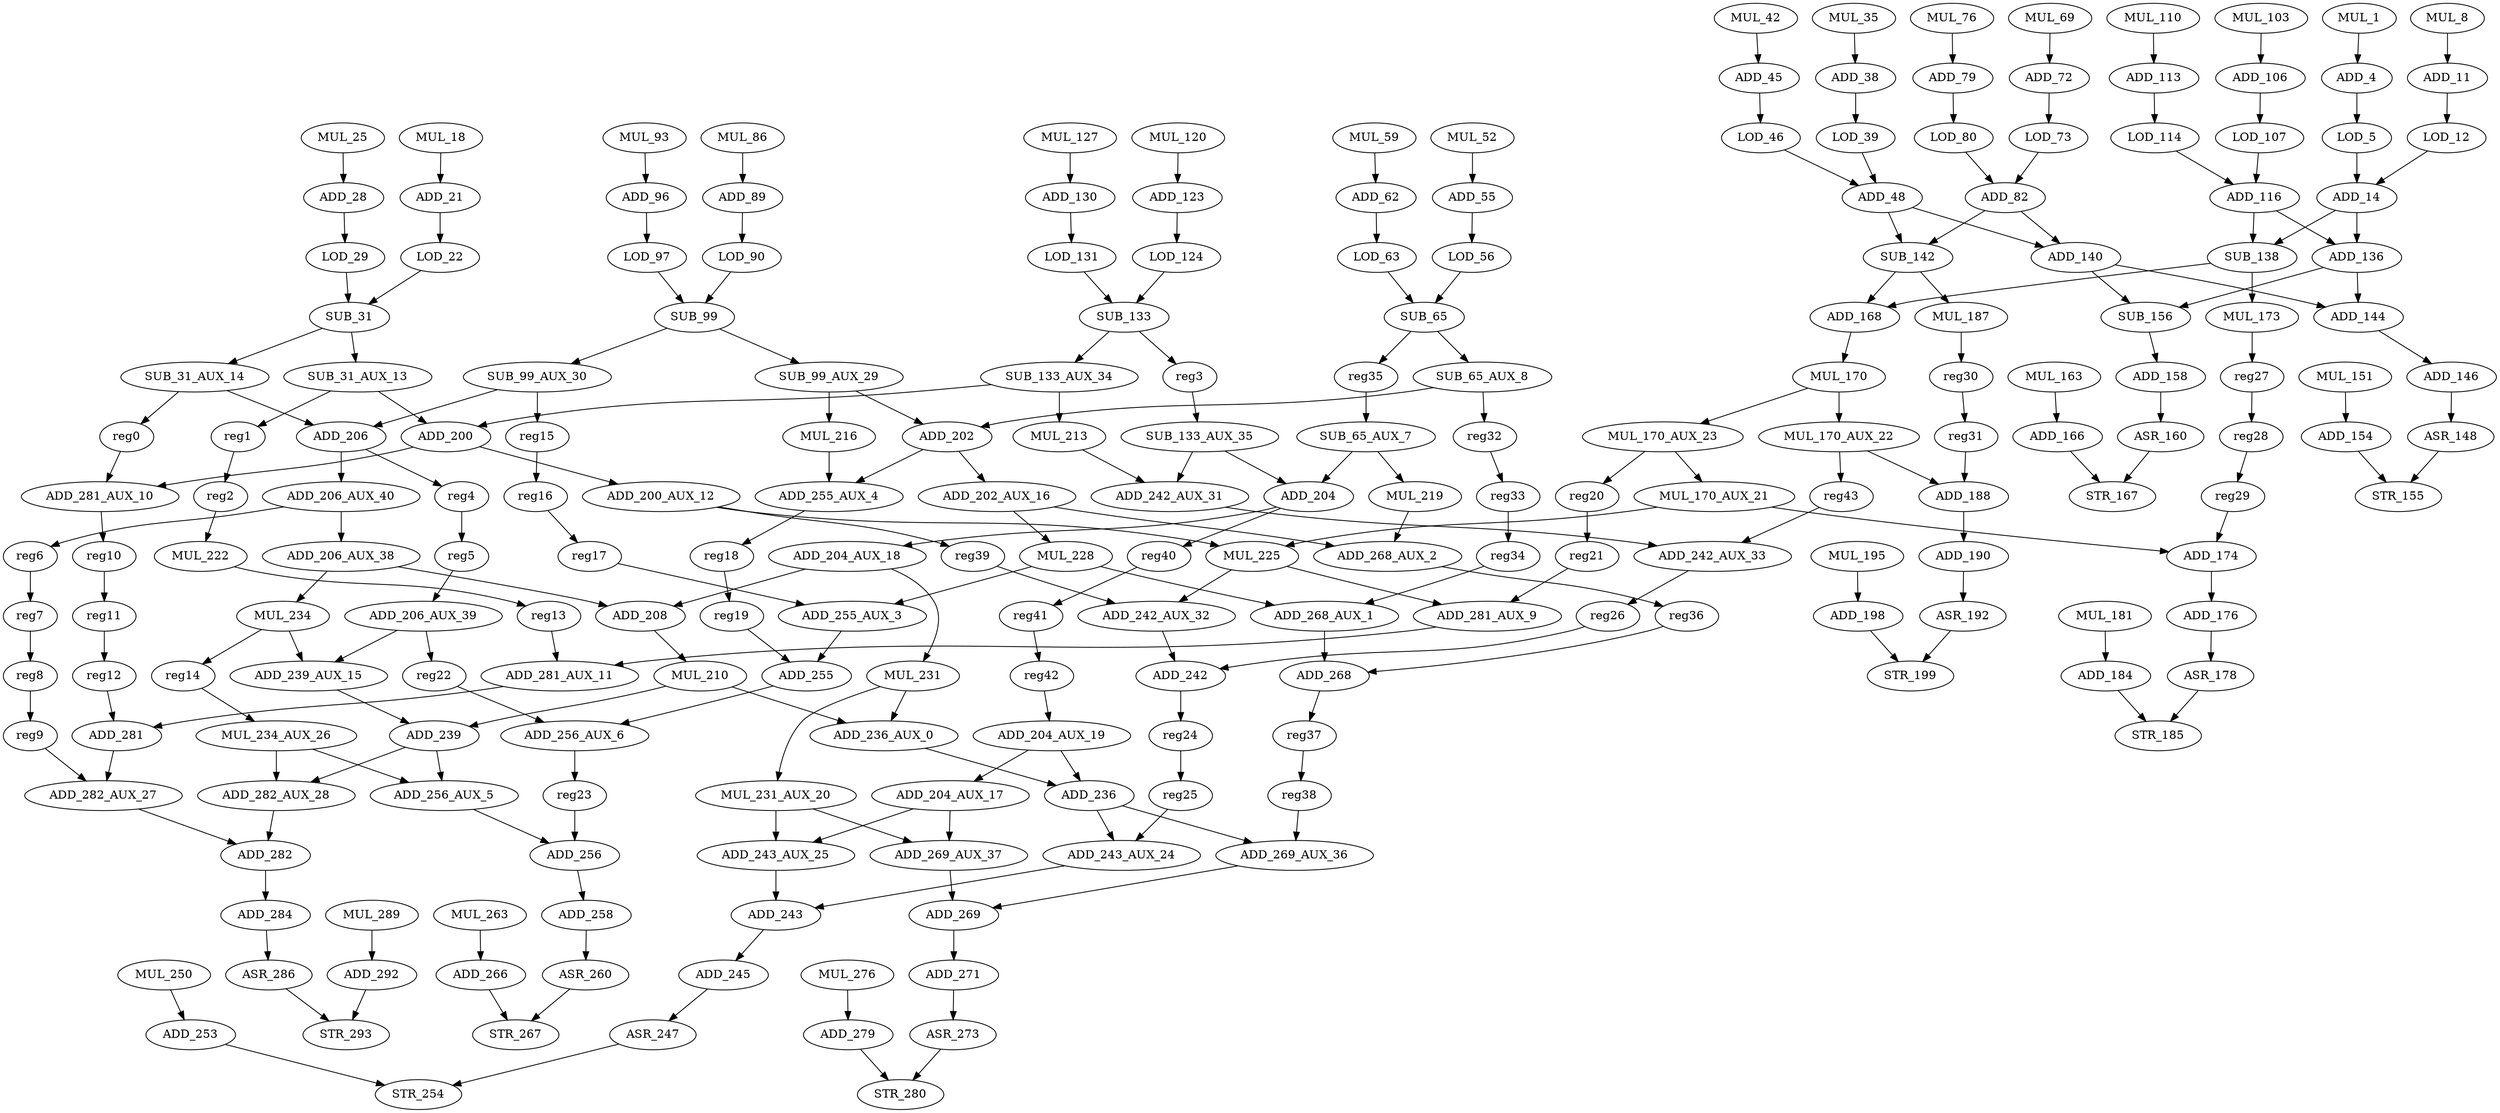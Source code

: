 digraph "jpeg_fdct_islow" {
ADD_190 [label=ADD_190];
SUB_138 [label=SUB_138];
MUL_228 [label=MUL_228];
ADD_239_AUX_15 [label=ADD_239_AUX_15];
ADD_271 [label=ADD_271];
LOD_131 [label=LOD_131];
ADD_279 [label=ADD_279];
ADD_255_AUX_4 [label=ADD_255_AUX_4];
ADD_239 [label=ADD_239];
LOD_12 [label=LOD_12];
ADD_284 [label=ADD_284];
SUB_133_AUX_34 [label=SUB_133_AUX_34];
ADD_206 [label=ADD_206];
ADD_292 [label=ADD_292];
MUL_187 [label=MUL_187];
MUL_69 [label=MUL_69];
ADD_253 [label=ADD_253];
SUB_156 [label=SUB_156];
ADD_106 [label=ADD_106];
MUL_263 [label=MUL_263];
ADD_204_AUX_18 [label=ADD_204_AUX_18];
SUB_133_AUX_35 [label=SUB_133_AUX_35];
SUB_31_AUX_13 [label=SUB_31_AUX_13];
LOD_63 [label=LOD_63];
MUL_225 [label=MUL_225];
ADD_28 [label=ADD_28];
ADD_202_AUX_16 [label=ADD_202_AUX_16];
ADD_146 [label=ADD_146];
SUB_99 [label=SUB_99];
MUL_25 [label=MUL_25];
ASR_260 [label=ASR_260];
MUL_222 [label=MUL_222];
ADD_268 [label=ADD_268];
STR_280 [label=STR_280];
MUL_234 [label=MUL_234];
ADD_281_AUX_10 [label=ADD_281_AUX_10];
STR_293 [label=STR_293];
ADD_281_AUX_9 [label=ADD_281_AUX_9];
ADD_136 [label=ADD_136];
MUL_93 [label=MUL_93];
ADD_206_AUX_40 [label=ADD_206_AUX_40];
ADD_242 [label=ADD_242];
ADD_200 [label=ADD_200];
ADD_208 [label=ADD_208];
ADD_243_AUX_24 [label=ADD_243_AUX_24];
ADD_14 [label=ADD_14];
ADD_204 [label=ADD_204];
MUL_210 [label=MUL_210];
ADD_245 [label=ADD_245];
MUL_216 [label=MUL_216];
MUL_18 [label=MUL_18];
MUL_120 [label=MUL_120];
ADD_282 [label=ADD_282];
ADD_62 [label=ADD_62];
ADD_242_AUX_32 [label=ADD_242_AUX_32];
ADD_158 [label=ADD_158];
MUL_276 [label=MUL_276];
SUB_65_AUX_7 [label=SUB_65_AUX_7];
LOD_46 [label=LOD_46];
SUB_99_AUX_30 [label=SUB_99_AUX_30];
ADD_255 [label=ADD_255];
MUL_163 [label=MUL_163];
ADD_269 [label=ADD_269];
MUL_110 [label=MUL_110];
MUL_86 [label=MUL_86];
STR_185 [label=STR_185];
ADD_198 [label=ADD_198];
ADD_184 [label=ADD_184];
ADD_206_AUX_38 [label=ADD_206_AUX_38];
ASR_286 [label=ASR_286];
MUL_234_AUX_26 [label=MUL_234_AUX_26];
ADD_89 [label=ADD_89];
ADD_204_AUX_19 [label=ADD_204_AUX_19];
MUL_195 [label=MUL_195];
ADD_174 [label=ADD_174];
ADD_268_AUX_1 [label=ADD_268_AUX_1];
MUL_213 [label=MUL_213];
MUL_151 [label=MUL_151];
ADD_176 [label=ADD_176];
ADD_206_AUX_39 [label=ADD_206_AUX_39];
ASR_160 [label=ASR_160];
MUL_170 [label=MUL_170];
MUL_231 [label=MUL_231];
LOD_97 [label=LOD_97];
MUL_127 [label=MUL_127];
ADD_269_AUX_36 [label=ADD_269_AUX_36];
ADD_48 [label=ADD_48];
ADD_243 [label=ADD_243];
ADD_282_AUX_27 [label=ADD_282_AUX_27];
ADD_82 [label=ADD_82];
ASR_192 [label=ASR_192];
SUB_133 [label=SUB_133];
LOD_80 [label=LOD_80];
ADD_243_AUX_25 [label=ADD_243_AUX_25];
MUL_42 [label=MUL_42];
ADD_204_AUX_17 [label=ADD_204_AUX_17];
ADD_116 [label=ADD_116];
ADD_242_AUX_33 [label=ADD_242_AUX_33];
ADD_256_AUX_6 [label=ADD_256_AUX_6];
STR_167 [label=STR_167];
ADD_242_AUX_31 [label=ADD_242_AUX_31];
LOD_29 [label=LOD_29];
ADD_202 [label=ADD_202];
ADD_4 [label=ADD_4];
MUL_231_AUX_20 [label=MUL_231_AUX_20];
LOD_39 [label=LOD_39];
MUL_52 [label=MUL_52];
ADD_236 [label=ADD_236];
ADD_282_AUX_28 [label=ADD_282_AUX_28];
ASR_273 [label=ASR_273];
LOD_124 [label=LOD_124];
ADD_96 [label=ADD_96];
MUL_289 [label=MUL_289];
SUB_65_AUX_8 [label=SUB_65_AUX_8];
ADD_256_AUX_5 [label=ADD_256_AUX_5];
SUB_99_AUX_29 [label=SUB_99_AUX_29];
SUB_142 [label=SUB_142];
MUL_59 [label=MUL_59];
LOD_107 [label=LOD_107];
MUL_219 [label=MUL_219];
ASR_148 [label=ASR_148];
LOD_5 [label=LOD_5];
LOD_73 [label=LOD_73];
MUL_76 [label=MUL_76];
LOD_22 [label=LOD_22];
STR_267 [label=STR_267];
ASR_178 [label=ASR_178];
ADD_72 [label=ADD_72];
ADD_268_AUX_2 [label=ADD_268_AUX_2];
ADD_281 [label=ADD_281];
ADD_79 [label=ADD_79];
ADD_168 [label=ADD_168];
MUL_250 [label=MUL_250];
ADD_255_AUX_3 [label=ADD_255_AUX_3];
MUL_8 [label=MUL_8];
SUB_31 [label=SUB_31];
ADD_166 [label=ADD_166];
ASR_247 [label=ASR_247];
ADD_256 [label=ADD_256];
ADD_38 [label=ADD_38];
ADD_11 [label=ADD_11];
MUL_170_AUX_23 [label=MUL_170_AUX_23];
MUL_173 [label=MUL_173];
ADD_266 [label=ADD_266];
ADD_188 [label=ADD_188];
ADD_200_AUX_12 [label=ADD_200_AUX_12];
ADD_140 [label=ADD_140];
ADD_258 [label=ADD_258];
ADD_154 [label=ADD_154];
LOD_114 [label=LOD_114];
MUL_35 [label=MUL_35];
ADD_21 [label=ADD_21];
LOD_90 [label=LOD_90];
STR_155 [label=STR_155];
LOD_56 [label=LOD_56];
SUB_31_AUX_14 [label=SUB_31_AUX_14];
STR_254 [label=STR_254];
ADD_123 [label=ADD_123];
ADD_236_AUX_0 [label=ADD_236_AUX_0];
ADD_144 [label=ADD_144];
ADD_269_AUX_37 [label=ADD_269_AUX_37];
ADD_55 [label=ADD_55];
MUL_170_AUX_21 [label=MUL_170_AUX_21];
STR_199 [label=STR_199];
MUL_170_AUX_22 [label=MUL_170_AUX_22];
MUL_181 [label=MUL_181];
ADD_113 [label=ADD_113];
ADD_281_AUX_11 [label=ADD_281_AUX_11];
ADD_45 [label=ADD_45];
MUL_1 [label=MUL_1];
ADD_130 [label=ADD_130];
SUB_65 [label=SUB_65];
MUL_103 [label=MUL_103];
reg15 [label=reg15];
reg16 [label=reg16];
reg17 [label=reg17];
reg14 [label=reg14];
reg22 [label=reg22];
reg3 [label=reg3];
reg0 [label=reg0];
reg13 [label=reg13];
reg37 [label=reg37];
reg38 [label=reg38];
reg27 [label=reg27];
reg28 [label=reg28];
reg29 [label=reg29];
reg43 [label=reg43];
reg35 [label=reg35];
reg24 [label=reg24];
reg25 [label=reg25];
reg6 [label=reg6];
reg7 [label=reg7];
reg8 [label=reg8];
reg9 [label=reg9];
reg20 [label=reg20];
reg21 [label=reg21];
reg40 [label=reg40];
reg41 [label=reg41];
reg42 [label=reg42];
reg26 [label=reg26];
reg39 [label=reg39];
reg23 [label=reg23];
reg4 [label=reg4];
reg5 [label=reg5];
reg36 [label=reg36];
reg1 [label=reg1];
reg2 [label=reg2];
reg10 [label=reg10];
reg11 [label=reg11];
reg12 [label=reg12];
reg18 [label=reg18];
reg19 [label=reg19];
reg32 [label=reg32];
reg33 [label=reg33];
reg34 [label=reg34];
reg30 [label=reg30];
reg31 [label=reg31];
ADD_190 -> ASR_192  [key=0, name=75];
SUB_138 -> MUL_173  [key=0, name=50];
SUB_138 -> ADD_168  [key=0, name=118];
MUL_228 -> ADD_255_AUX_3  [key=0, name=69];
MUL_228 -> ADD_268_AUX_1  [key=0, name=107];
ADD_239_AUX_15 -> ADD_239  [key=0, name=0];
ADD_271 -> ASR_273  [key=0, name=200];
LOD_131 -> SUB_133  [key=0, name=137];
ADD_279 -> STR_280  [key=0, name=126];
ADD_255_AUX_4 -> reg18  [key=0, name=194];
ADD_239 -> ADD_256_AUX_5  [key=0, name=9];
ADD_239 -> ADD_282_AUX_28  [key=0, name=139];
LOD_12 -> ADD_14  [key=0, name=151];
ADD_284 -> ASR_286  [key=0, name=41];
SUB_133_AUX_34 -> MUL_213  [key=0, name=76];
SUB_133_AUX_34 -> ADD_200  [key=0, name=124];
ADD_206 -> ADD_206_AUX_40  [key=0, name=108];
ADD_206 -> reg4  [key=0, name=149];
ADD_292 -> STR_293  [key=0, name=138];
MUL_187 -> reg30  [key=0, name=201];
MUL_69 -> ADD_72  [key=0, name=174];
ADD_253 -> STR_254  [key=0, name=49];
SUB_156 -> ADD_158  [key=0, name=20];
ADD_106 -> LOD_107  [key=0, name=45];
MUL_263 -> ADD_266  [key=0, name=99];
ADD_204_AUX_18 -> ADD_208  [key=0, name=63];
ADD_204_AUX_18 -> MUL_231  [key=0, name=188];
SUB_133_AUX_35 -> ADD_242_AUX_31  [key=0, name=38];
SUB_133_AUX_35 -> ADD_204  [key=0, name=119];
SUB_31_AUX_13 -> ADD_200  [key=0, name=148];
SUB_31_AUX_13 -> reg1  [key=0, name=182];
LOD_63 -> SUB_65  [key=0, name=121];
MUL_225 -> ADD_242_AUX_32  [key=0, name=93];
MUL_225 -> ADD_281_AUX_9  [key=0, name=112];
ADD_28 -> LOD_29  [key=0, name=184];
ADD_202_AUX_16 -> MUL_228  [key=0, name=48];
ADD_202_AUX_16 -> ADD_268_AUX_2  [key=0, name=86];
ADD_146 -> ASR_148  [key=0, name=82];
SUB_99 -> SUB_99_AUX_29  [key=0, name=1];
SUB_99 -> SUB_99_AUX_30  [key=0, name=117];
MUL_25 -> ADD_28  [key=0, name=81];
ASR_260 -> STR_267  [key=0, name=115];
MUL_222 -> reg13  [key=0, name=59];
ADD_268 -> reg37  [key=0, name=70];
MUL_234 -> reg14  [key=0, name=12];
MUL_234 -> ADD_239_AUX_15  [key=0, name=130];
ADD_281_AUX_10 -> reg10  [key=0, name=190];
ADD_281_AUX_9 -> ADD_281_AUX_11  [key=0, name=192];
ADD_136 -> ADD_144  [key=0, name=114];
ADD_136 -> SUB_156  [key=0, name=150];
MUL_93 -> ADD_96  [key=0, name=100];
ADD_206_AUX_40 -> ADD_206_AUX_38  [key=0, name=77];
ADD_206_AUX_40 -> reg6  [key=0, name=97];
ADD_242 -> reg24  [key=0, name=95];
ADD_200 -> ADD_281_AUX_10  [key=0, name=51];
ADD_200 -> ADD_200_AUX_12  [key=0, name=109];
ADD_208 -> MUL_210  [key=0, name=44];
ADD_243_AUX_24 -> ADD_243  [key=0, name=42];
ADD_14 -> ADD_136  [key=0, name=13];
ADD_14 -> SUB_138  [key=0, name=173];
ADD_204 -> ADD_204_AUX_18  [key=0, name=87];
ADD_204 -> reg40  [key=0, name=104];
MUL_210 -> ADD_236_AUX_0  [key=0, name=74];
MUL_210 -> ADD_239  [key=0, name=163];
ADD_245 -> ASR_247  [key=0, name=10];
MUL_216 -> ADD_255_AUX_4  [key=0, name=16];
MUL_18 -> ADD_21  [key=0, name=92];
MUL_120 -> ADD_123  [key=0, name=29];
ADD_282 -> ADD_284  [key=0, name=61];
ADD_62 -> LOD_63  [key=0, name=113];
ADD_242_AUX_32 -> ADD_242  [key=0, name=22];
ADD_158 -> ASR_160  [key=0, name=17];
MUL_276 -> ADD_279  [key=0, name=15];
SUB_65_AUX_7 -> MUL_219  [key=0, name=140];
SUB_65_AUX_7 -> ADD_204  [key=0, name=205];
LOD_46 -> ADD_48  [key=0, name=183];
SUB_99_AUX_30 -> reg15  [key=0, name=4];
SUB_99_AUX_30 -> ADD_206  [key=0, name=193];
ADD_255 -> ADD_256_AUX_6  [key=0, name=186];
MUL_163 -> ADD_166  [key=0, name=155];
ADD_269 -> ADD_271  [key=0, name=106];
MUL_110 -> ADD_113  [key=0, name=56];
MUL_86 -> ADD_89  [key=0, name=135];
ADD_198 -> STR_199  [key=0, name=165];
ADD_184 -> STR_185  [key=0, name=136];
ADD_206_AUX_38 -> ADD_208  [key=0, name=141];
ADD_206_AUX_38 -> MUL_234  [key=0, name=144];
ASR_286 -> STR_293  [key=0, name=204];
MUL_234_AUX_26 -> ADD_282_AUX_28  [key=0, name=66];
MUL_234_AUX_26 -> ADD_256_AUX_5  [key=0, name=157];
ADD_89 -> LOD_90  [key=0, name=110];
ADD_204_AUX_19 -> ADD_236  [key=0, name=26];
ADD_204_AUX_19 -> ADD_204_AUX_17  [key=0, name=187];
MUL_195 -> ADD_198  [key=0, name=207];
ADD_174 -> ADD_176  [key=0, name=176];
ADD_268_AUX_1 -> ADD_268  [key=0, name=25];
MUL_213 -> ADD_242_AUX_31  [key=0, name=105];
MUL_151 -> ADD_154  [key=0, name=79];
ADD_176 -> ASR_178  [key=0, name=116];
ADD_206_AUX_39 -> reg22  [key=0, name=19];
ADD_206_AUX_39 -> ADD_239_AUX_15  [key=0, name=111];
ASR_160 -> STR_167  [key=0, name=172];
MUL_170 -> MUL_170_AUX_23  [key=0, name=85];
MUL_170 -> MUL_170_AUX_22  [key=0, name=196];
MUL_231 -> ADD_236_AUX_0  [key=0, name=47];
MUL_231 -> MUL_231_AUX_20  [key=0, name=179];
LOD_97 -> SUB_99  [key=0, name=54];
MUL_127 -> ADD_130  [key=0, name=131];
ADD_269_AUX_36 -> ADD_269  [key=0, name=102];
ADD_48 -> SUB_142  [key=0, name=43];
ADD_48 -> ADD_140  [key=0, name=53];
ADD_243 -> ADD_245  [key=0, name=168];
ADD_282_AUX_27 -> ADD_282  [key=0, name=120];
ADD_82 -> SUB_142  [key=0, name=40];
ADD_82 -> ADD_140  [key=0, name=175];
ASR_192 -> STR_199  [key=0, name=161];
SUB_133 -> reg3  [key=0, name=24];
SUB_133 -> SUB_133_AUX_34  [key=0, name=177];
LOD_80 -> ADD_82  [key=0, name=195];
ADD_243_AUX_25 -> ADD_243  [key=0, name=46];
MUL_42 -> ADD_45  [key=0, name=178];
ADD_204_AUX_17 -> ADD_243_AUX_25  [key=0, name=67];
ADD_204_AUX_17 -> ADD_269_AUX_37  [key=0, name=152];
ADD_116 -> ADD_136  [key=0, name=91];
ADD_116 -> SUB_138  [key=0, name=167];
ADD_242_AUX_33 -> reg26  [key=0, name=123];
ADD_256_AUX_6 -> reg23  [key=0, name=134];
ADD_242_AUX_31 -> ADD_242_AUX_33  [key=0, name=159];
LOD_29 -> SUB_31  [key=0, name=145];
ADD_202 -> ADD_202_AUX_16  [key=0, name=71];
ADD_202 -> ADD_255_AUX_4  [key=0, name=169];
ADD_4 -> LOD_5  [key=0, name=128];
MUL_231_AUX_20 -> ADD_269_AUX_37  [key=0, name=5];
MUL_231_AUX_20 -> ADD_243_AUX_25  [key=0, name=6];
LOD_39 -> ADD_48  [key=0, name=199];
MUL_52 -> ADD_55  [key=0, name=39];
ADD_236 -> ADD_269_AUX_36  [key=0, name=14];
ADD_236 -> ADD_243_AUX_24  [key=0, name=202];
ADD_282_AUX_28 -> ADD_282  [key=0, name=146];
ASR_273 -> STR_280  [key=0, name=122];
LOD_124 -> SUB_133  [key=0, name=101];
ADD_96 -> LOD_97  [key=0, name=2];
MUL_289 -> ADD_292  [key=0, name=28];
SUB_65_AUX_8 -> ADD_202  [key=0, name=60];
SUB_65_AUX_8 -> reg32  [key=0, name=197];
ADD_256_AUX_5 -> ADD_256  [key=0, name=181];
SUB_99_AUX_29 -> MUL_216  [key=0, name=89];
SUB_99_AUX_29 -> ADD_202  [key=0, name=164];
SUB_142 -> MUL_187  [key=0, name=127];
SUB_142 -> ADD_168  [key=0, name=191];
MUL_59 -> ADD_62  [key=0, name=64];
LOD_107 -> ADD_116  [key=0, name=11];
MUL_219 -> ADD_268_AUX_2  [key=0, name=57];
ASR_148 -> STR_155  [key=0, name=8];
LOD_5 -> ADD_14  [key=0, name=198];
LOD_73 -> ADD_82  [key=0, name=129];
MUL_76 -> ADD_79  [key=0, name=142];
LOD_22 -> SUB_31  [key=0, name=185];
ASR_178 -> STR_185  [key=0, name=189];
ADD_72 -> LOD_73  [key=0, name=84];
ADD_268_AUX_2 -> reg36  [key=0, name=153];
ADD_281 -> ADD_282_AUX_27  [key=0, name=158];
ADD_79 -> LOD_80  [key=0, name=171];
ADD_168 -> MUL_170  [key=0, name=94];
MUL_250 -> ADD_253  [key=0, name=36];
ADD_255_AUX_3 -> ADD_255  [key=0, name=206];
MUL_8 -> ADD_11  [key=0, name=160];
SUB_31 -> SUB_31_AUX_14  [key=0, name=65];
SUB_31 -> SUB_31_AUX_13  [key=0, name=133];
ADD_166 -> STR_167  [key=0, name=23];
ASR_247 -> STR_254  [key=0, name=18];
ADD_256 -> ADD_258  [key=0, name=3];
ADD_38 -> LOD_39  [key=0, name=209];
ADD_11 -> LOD_12  [key=0, name=103];
MUL_170_AUX_23 -> MUL_170_AUX_21  [key=0, name=62];
MUL_170_AUX_23 -> reg20  [key=0, name=98];
MUL_173 -> reg27  [key=0, name=73];
ADD_266 -> STR_267  [key=0, name=27];
ADD_188 -> ADD_190  [key=0, name=78];
ADD_200_AUX_12 -> MUL_225  [key=0, name=34];
ADD_200_AUX_12 -> reg39  [key=0, name=125];
ADD_140 -> ADD_144  [key=0, name=32];
ADD_140 -> SUB_156  [key=0, name=156];
ADD_258 -> ASR_260  [key=0, name=208];
ADD_154 -> STR_155  [key=0, name=35];
LOD_114 -> ADD_116  [key=0, name=31];
MUL_35 -> ADD_38  [key=0, name=162];
ADD_21 -> LOD_22  [key=0, name=68];
LOD_90 -> SUB_99  [key=0, name=96];
LOD_56 -> SUB_65  [key=0, name=55];
SUB_31_AUX_14 -> reg0  [key=0, name=58];
SUB_31_AUX_14 -> ADD_206  [key=0, name=83];
ADD_123 -> LOD_124  [key=0, name=30];
ADD_236_AUX_0 -> ADD_236  [key=0, name=203];
ADD_144 -> ADD_146  [key=0, name=166];
ADD_269_AUX_37 -> ADD_269  [key=0, name=37];
ADD_55 -> LOD_56  [key=0, name=72];
MUL_170_AUX_21 -> ADD_174  [key=0, name=21];
MUL_170_AUX_21 -> MUL_225  [key=0, name=154];
MUL_170_AUX_22 -> ADD_188  [key=0, name=7];
MUL_170_AUX_22 -> reg43  [key=0, name=88];
MUL_181 -> ADD_184  [key=0, name=80];
ADD_113 -> LOD_114  [key=0, name=147];
ADD_281_AUX_11 -> ADD_281  [key=0, name=180];
ADD_45 -> LOD_46  [key=0, name=33];
MUL_1 -> ADD_4  [key=0, name=143];
ADD_130 -> LOD_131  [key=0, name=170];
SUB_65 -> SUB_65_AUX_8  [key=0, name=52];
SUB_65 -> reg35  [key=0, name=90];
MUL_103 -> ADD_106  [key=0, name=132];
reg15 -> reg16  [key=0, name=4];
reg16 -> reg17  [key=0, name=4];
reg17 -> ADD_255_AUX_3  [key=0, name=4];
reg14 -> MUL_234_AUX_26  [key=0, name=12];
reg22 -> ADD_256_AUX_6  [key=0, name=19];
reg3 -> SUB_133_AUX_35  [key=0, name=24];
reg0 -> ADD_281_AUX_10  [key=0, name=58];
reg13 -> ADD_281_AUX_11  [key=0, name=59];
reg37 -> reg38  [key=0, name=70];
reg38 -> ADD_269_AUX_36  [key=0, name=70];
reg27 -> reg28  [key=0, name=73];
reg28 -> reg29  [key=0, name=73];
reg29 -> ADD_174  [key=0, name=73];
reg43 -> ADD_242_AUX_33  [key=0, name=88];
reg35 -> SUB_65_AUX_7  [key=0, name=90];
reg24 -> reg25  [key=0, name=95];
reg25 -> ADD_243_AUX_24  [key=0, name=95];
reg6 -> reg7  [key=0, name=97];
reg7 -> reg8  [key=0, name=97];
reg8 -> reg9  [key=0, name=97];
reg9 -> ADD_282_AUX_27  [key=0, name=97];
reg20 -> reg21  [key=0, name=98];
reg21 -> ADD_281_AUX_9  [key=0, name=98];
reg40 -> reg41  [key=0, name=104];
reg41 -> reg42  [key=0, name=104];
reg42 -> ADD_204_AUX_19  [key=0, name=104];
reg26 -> ADD_242  [key=0, name=123];
reg39 -> ADD_242_AUX_32  [key=0, name=125];
reg23 -> ADD_256  [key=0, name=134];
reg4 -> reg5  [key=0, name=149];
reg5 -> ADD_206_AUX_39  [key=0, name=149];
reg36 -> ADD_268  [key=0, name=153];
reg1 -> reg2  [key=0, name=182];
reg2 -> MUL_222  [key=0, name=182];
reg10 -> reg11  [key=0, name=190];
reg11 -> reg12  [key=0, name=190];
reg12 -> ADD_281  [key=0, name=190];
reg18 -> reg19  [key=0, name=194];
reg19 -> ADD_255  [key=0, name=194];
reg32 -> reg33  [key=0, name=197];
reg33 -> reg34  [key=0, name=197];
reg34 -> ADD_268_AUX_1  [key=0, name=197];
reg30 -> reg31  [key=0, name=201];
reg31 -> ADD_188  [key=0, name=201];
}
